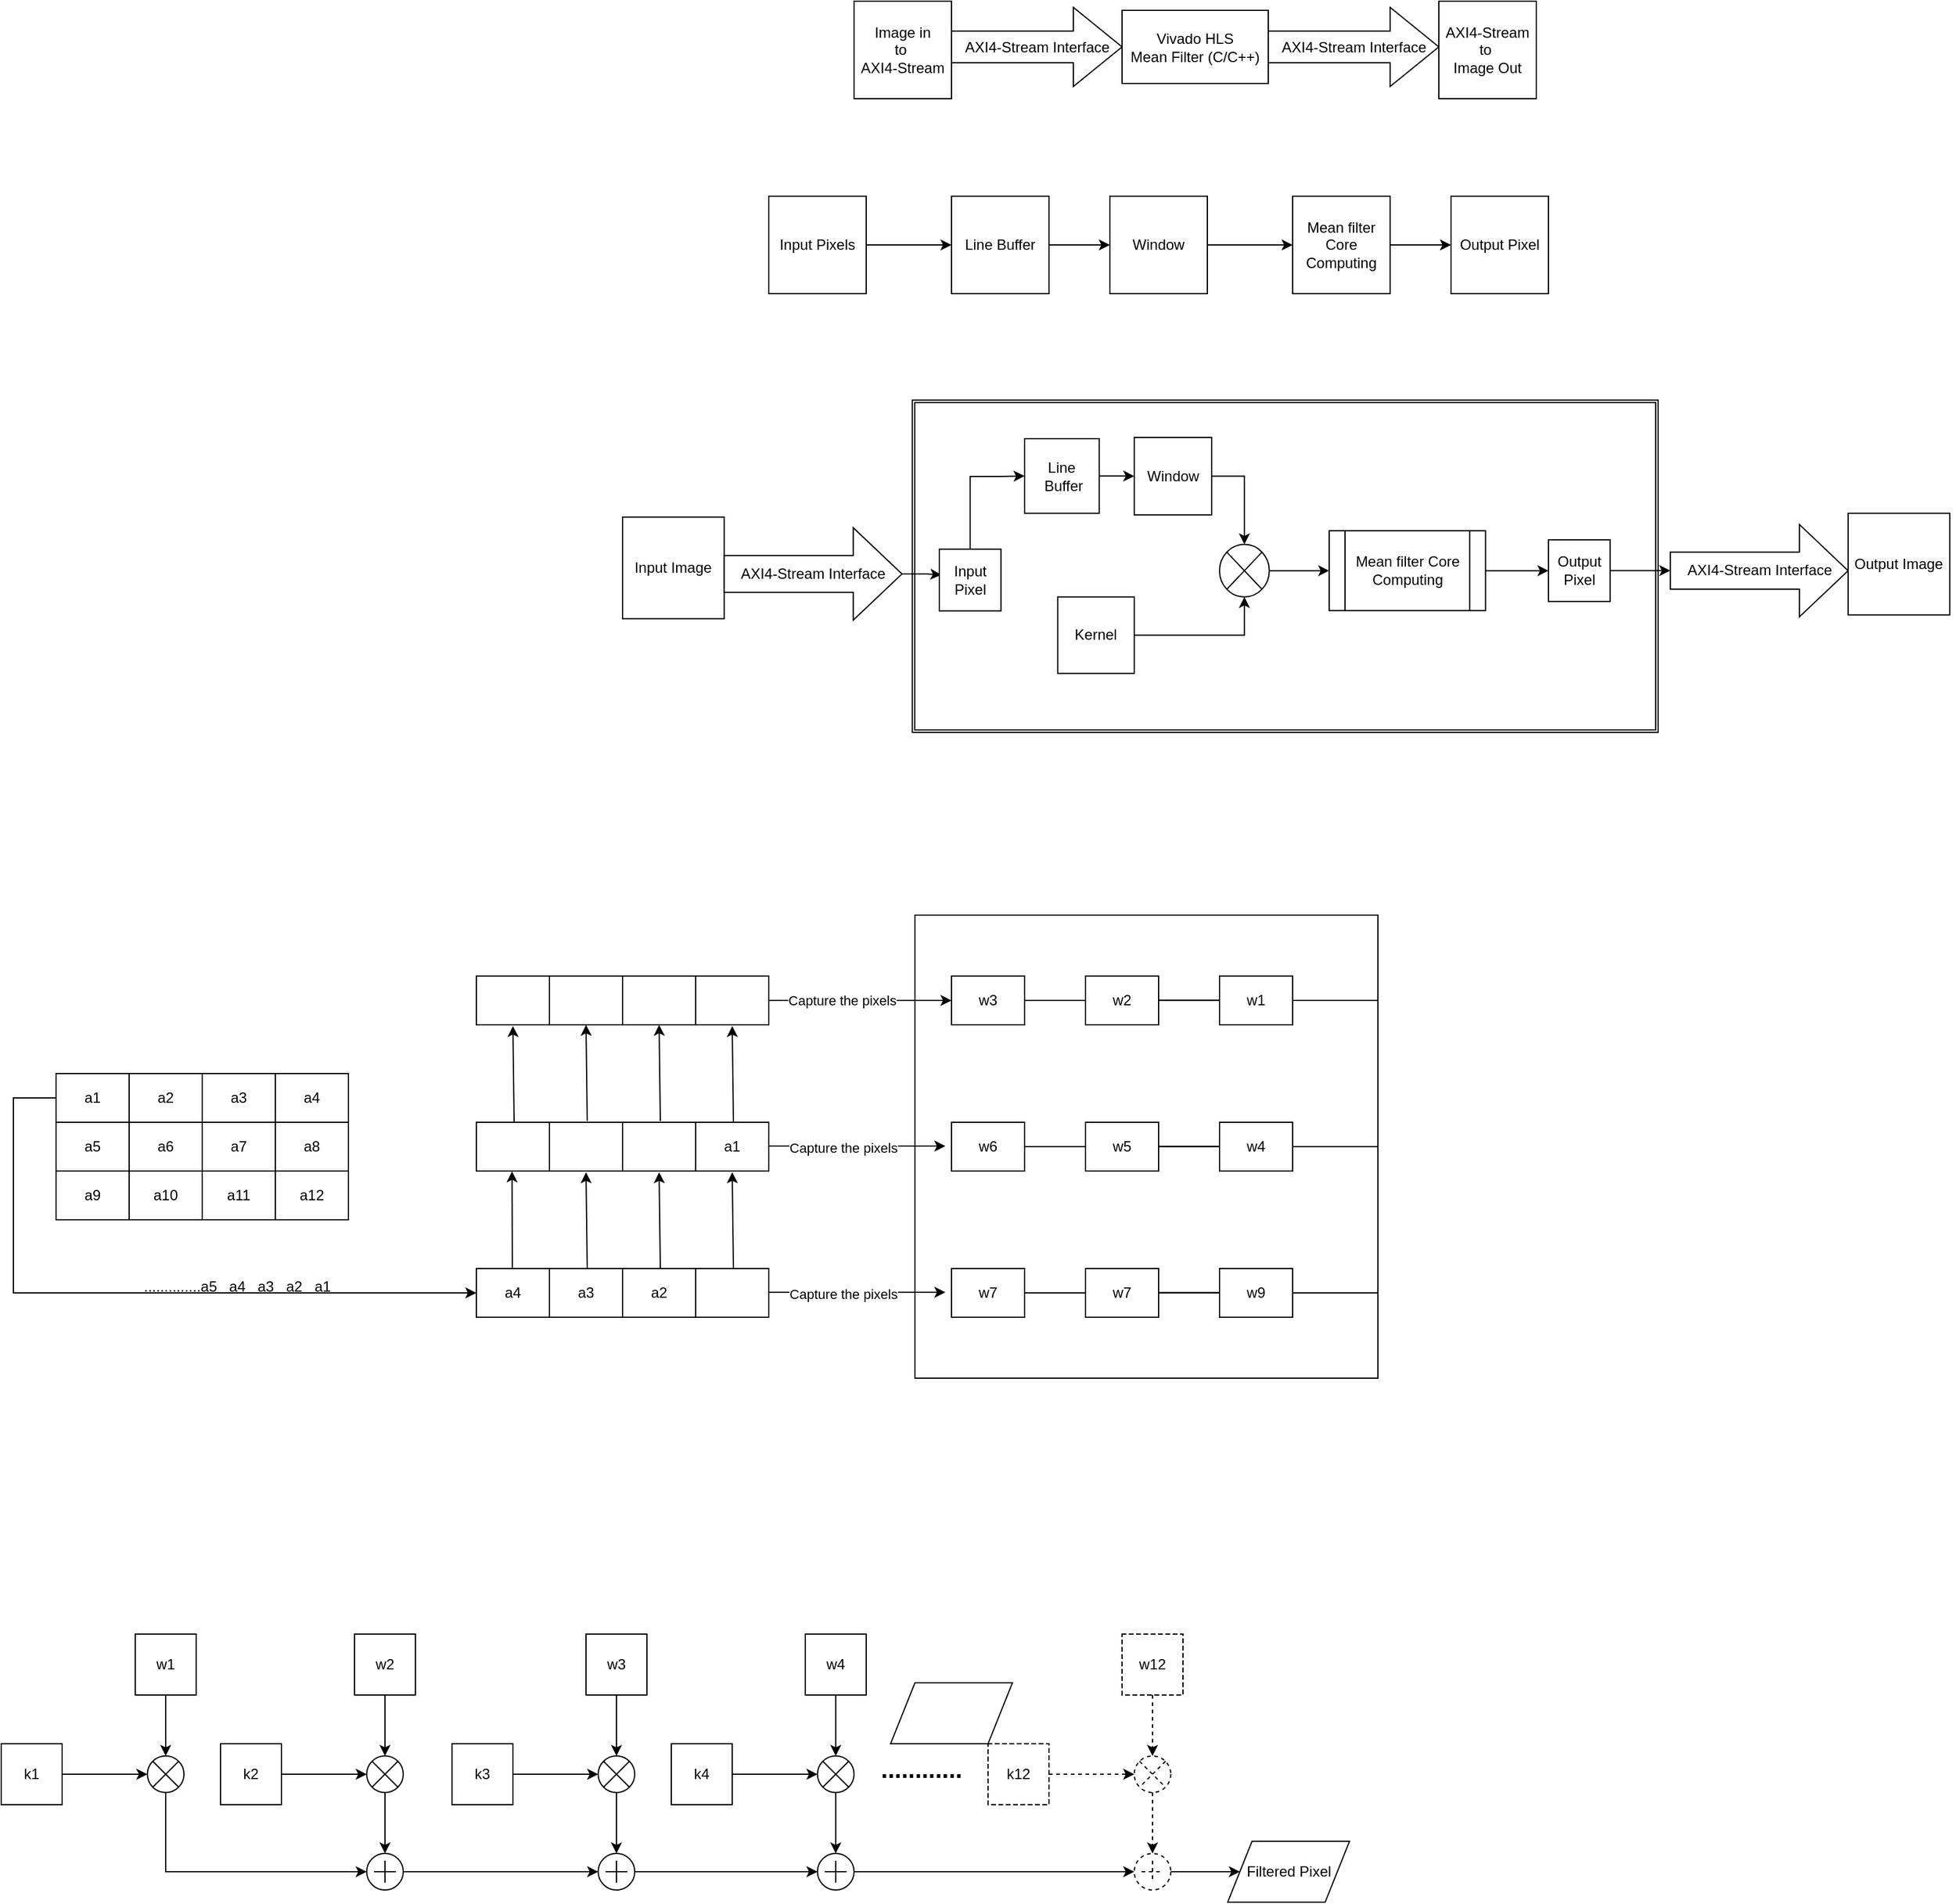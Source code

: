 <mxfile version="21.3.8" type="github">
  <diagram name="Page-1" id="BIMnrytxwL7LoRHV4mul">
    <mxGraphModel dx="2085" dy="636" grid="1" gridSize="10" guides="1" tooltips="1" connect="1" arrows="1" fold="1" page="1" pageScale="1" pageWidth="850" pageHeight="1100" math="0" shadow="0">
      <root>
        <mxCell id="0" />
        <mxCell id="1" parent="0" />
        <mxCell id="6I2WHt8CLUCfAPHwCKL7-182" value="" style="whiteSpace=wrap;html=1;aspect=fixed;" vertex="1" parent="1">
          <mxGeometry x="160" y="910" width="380" height="380" as="geometry" />
        </mxCell>
        <mxCell id="6I2WHt8CLUCfAPHwCKL7-1" value="Image in&lt;br&gt;to&amp;nbsp;&lt;br&gt;AXI4-Stream" style="whiteSpace=wrap;html=1;aspect=fixed;" vertex="1" parent="1">
          <mxGeometry x="110" y="160" width="80" height="80" as="geometry" />
        </mxCell>
        <mxCell id="6I2WHt8CLUCfAPHwCKL7-2" value="AXI4-Stream Interface" style="html=1;shadow=0;dashed=0;align=center;verticalAlign=middle;shape=mxgraph.arrows2.arrow;dy=0.6;dx=40;notch=0;" vertex="1" parent="1">
          <mxGeometry x="190" y="165" width="140" height="65" as="geometry" />
        </mxCell>
        <mxCell id="6I2WHt8CLUCfAPHwCKL7-3" value="Vivado HLS&lt;br&gt;Mean Filter (C/C++)" style="rounded=0;whiteSpace=wrap;html=1;" vertex="1" parent="1">
          <mxGeometry x="330" y="167.5" width="120" height="60" as="geometry" />
        </mxCell>
        <mxCell id="6I2WHt8CLUCfAPHwCKL7-4" value="AXI4-Stream Interface" style="html=1;shadow=0;dashed=0;align=center;verticalAlign=middle;shape=mxgraph.arrows2.arrow;dy=0.6;dx=40;notch=0;" vertex="1" parent="1">
          <mxGeometry x="450" y="165" width="140" height="65" as="geometry" />
        </mxCell>
        <mxCell id="6I2WHt8CLUCfAPHwCKL7-5" value="AXI4-Stream to&amp;nbsp;&lt;br&gt;Image Out" style="whiteSpace=wrap;html=1;aspect=fixed;" vertex="1" parent="1">
          <mxGeometry x="590" y="160" width="80" height="80" as="geometry" />
        </mxCell>
        <mxCell id="6I2WHt8CLUCfAPHwCKL7-8" style="edgeStyle=orthogonalEdgeStyle;rounded=0;orthogonalLoop=1;jettySize=auto;html=1;exitX=1;exitY=0.5;exitDx=0;exitDy=0;entryX=0;entryY=0.5;entryDx=0;entryDy=0;" edge="1" parent="1" source="6I2WHt8CLUCfAPHwCKL7-6" target="6I2WHt8CLUCfAPHwCKL7-7">
          <mxGeometry relative="1" as="geometry" />
        </mxCell>
        <mxCell id="6I2WHt8CLUCfAPHwCKL7-6" value="Input Pixels" style="whiteSpace=wrap;html=1;aspect=fixed;" vertex="1" parent="1">
          <mxGeometry x="40" y="320" width="80" height="80" as="geometry" />
        </mxCell>
        <mxCell id="6I2WHt8CLUCfAPHwCKL7-12" style="edgeStyle=orthogonalEdgeStyle;rounded=0;orthogonalLoop=1;jettySize=auto;html=1;exitX=1;exitY=0.5;exitDx=0;exitDy=0;entryX=0;entryY=0.5;entryDx=0;entryDy=0;" edge="1" parent="1" source="6I2WHt8CLUCfAPHwCKL7-7" target="6I2WHt8CLUCfAPHwCKL7-10">
          <mxGeometry relative="1" as="geometry" />
        </mxCell>
        <mxCell id="6I2WHt8CLUCfAPHwCKL7-7" value="Line Buffer" style="whiteSpace=wrap;html=1;aspect=fixed;" vertex="1" parent="1">
          <mxGeometry x="190" y="320" width="80" height="80" as="geometry" />
        </mxCell>
        <mxCell id="6I2WHt8CLUCfAPHwCKL7-9" style="edgeStyle=orthogonalEdgeStyle;rounded=0;orthogonalLoop=1;jettySize=auto;html=1;exitX=1;exitY=0.5;exitDx=0;exitDy=0;entryX=0;entryY=0.5;entryDx=0;entryDy=0;" edge="1" parent="1" source="6I2WHt8CLUCfAPHwCKL7-10" target="6I2WHt8CLUCfAPHwCKL7-11">
          <mxGeometry relative="1" as="geometry" />
        </mxCell>
        <mxCell id="6I2WHt8CLUCfAPHwCKL7-10" value="Window" style="whiteSpace=wrap;html=1;aspect=fixed;" vertex="1" parent="1">
          <mxGeometry x="320" y="320" width="80" height="80" as="geometry" />
        </mxCell>
        <mxCell id="6I2WHt8CLUCfAPHwCKL7-14" style="edgeStyle=orthogonalEdgeStyle;rounded=0;orthogonalLoop=1;jettySize=auto;html=1;entryX=0;entryY=0.5;entryDx=0;entryDy=0;" edge="1" parent="1" source="6I2WHt8CLUCfAPHwCKL7-11" target="6I2WHt8CLUCfAPHwCKL7-13">
          <mxGeometry relative="1" as="geometry" />
        </mxCell>
        <mxCell id="6I2WHt8CLUCfAPHwCKL7-11" value="Mean filter Core Computing" style="whiteSpace=wrap;html=1;aspect=fixed;" vertex="1" parent="1">
          <mxGeometry x="470" y="320" width="80" height="80" as="geometry" />
        </mxCell>
        <mxCell id="6I2WHt8CLUCfAPHwCKL7-13" value="Output Pixel" style="whiteSpace=wrap;html=1;aspect=fixed;" vertex="1" parent="1">
          <mxGeometry x="600" y="320" width="80" height="80" as="geometry" />
        </mxCell>
        <mxCell id="6I2WHt8CLUCfAPHwCKL7-43" value="" style="group" vertex="1" connectable="0" parent="1">
          <mxGeometry x="-80" y="490" width="1093.4" height="290" as="geometry" />
        </mxCell>
        <mxCell id="6I2WHt8CLUCfAPHwCKL7-23" value="" style="group" vertex="1" connectable="0" parent="6I2WHt8CLUCfAPHwCKL7-43">
          <mxGeometry width="1089.36" height="290" as="geometry" />
        </mxCell>
        <mxCell id="6I2WHt8CLUCfAPHwCKL7-15" value="Input Image" style="whiteSpace=wrap;html=1;aspect=fixed;" vertex="1" parent="6I2WHt8CLUCfAPHwCKL7-23">
          <mxGeometry y="93.333" width="83.404" height="83.404" as="geometry" />
        </mxCell>
        <mxCell id="6I2WHt8CLUCfAPHwCKL7-16" value="" style="shape=ext;double=1;rounded=0;whiteSpace=wrap;html=1;" vertex="1" parent="6I2WHt8CLUCfAPHwCKL7-23">
          <mxGeometry x="237.81" y="-2.67" width="612.19" height="272.67" as="geometry" />
        </mxCell>
        <mxCell id="6I2WHt8CLUCfAPHwCKL7-45" style="edgeStyle=orthogonalEdgeStyle;rounded=0;orthogonalLoop=1;jettySize=auto;html=1;entryX=0.034;entryY=0.416;entryDx=0;entryDy=0;entryPerimeter=0;" edge="1" parent="6I2WHt8CLUCfAPHwCKL7-23" source="6I2WHt8CLUCfAPHwCKL7-19" target="6I2WHt8CLUCfAPHwCKL7-44">
          <mxGeometry relative="1" as="geometry" />
        </mxCell>
        <mxCell id="6I2WHt8CLUCfAPHwCKL7-19" value="AXI4-Stream Interface" style="html=1;shadow=0;dashed=0;align=center;verticalAlign=middle;shape=mxgraph.arrows2.arrow;dy=0.6;dx=40;notch=0;" vertex="1" parent="6I2WHt8CLUCfAPHwCKL7-23">
          <mxGeometry x="83.404" y="102.083" width="145.957" height="75.833" as="geometry" />
        </mxCell>
        <mxCell id="6I2WHt8CLUCfAPHwCKL7-30" style="edgeStyle=orthogonalEdgeStyle;rounded=0;orthogonalLoop=1;jettySize=auto;html=1;entryX=0;entryY=0.5;entryDx=0;entryDy=0;" edge="1" parent="6I2WHt8CLUCfAPHwCKL7-23" source="6I2WHt8CLUCfAPHwCKL7-25" target="6I2WHt8CLUCfAPHwCKL7-26">
          <mxGeometry relative="1" as="geometry" />
        </mxCell>
        <mxCell id="6I2WHt8CLUCfAPHwCKL7-25" value="Line&lt;br&gt;&amp;nbsp;Buffer" style="whiteSpace=wrap;html=1;aspect=fixed;" vertex="1" parent="6I2WHt8CLUCfAPHwCKL7-23">
          <mxGeometry x="330.003" y="28.998" width="61.25" height="61.25" as="geometry" />
        </mxCell>
        <mxCell id="6I2WHt8CLUCfAPHwCKL7-33" style="edgeStyle=orthogonalEdgeStyle;rounded=0;orthogonalLoop=1;jettySize=auto;html=1;entryX=0.5;entryY=0;entryDx=0;entryDy=0;" edge="1" parent="6I2WHt8CLUCfAPHwCKL7-23" source="6I2WHt8CLUCfAPHwCKL7-26" target="6I2WHt8CLUCfAPHwCKL7-31">
          <mxGeometry relative="1" as="geometry" />
        </mxCell>
        <mxCell id="6I2WHt8CLUCfAPHwCKL7-26" value="Window" style="whiteSpace=wrap;html=1;aspect=fixed;" vertex="1" parent="6I2WHt8CLUCfAPHwCKL7-23">
          <mxGeometry x="420" y="28" width="63.56" height="63.56" as="geometry" />
        </mxCell>
        <mxCell id="6I2WHt8CLUCfAPHwCKL7-32" style="edgeStyle=orthogonalEdgeStyle;rounded=0;orthogonalLoop=1;jettySize=auto;html=1;entryX=0.5;entryY=1;entryDx=0;entryDy=0;" edge="1" parent="6I2WHt8CLUCfAPHwCKL7-23" source="6I2WHt8CLUCfAPHwCKL7-27" target="6I2WHt8CLUCfAPHwCKL7-31">
          <mxGeometry relative="1" as="geometry" />
        </mxCell>
        <mxCell id="6I2WHt8CLUCfAPHwCKL7-27" value="Kernel" style="whiteSpace=wrap;html=1;aspect=fixed;" vertex="1" parent="6I2WHt8CLUCfAPHwCKL7-23">
          <mxGeometry x="357.21" y="158.87" width="62.79" height="62.79" as="geometry" />
        </mxCell>
        <mxCell id="6I2WHt8CLUCfAPHwCKL7-38" style="edgeStyle=orthogonalEdgeStyle;rounded=0;orthogonalLoop=1;jettySize=auto;html=1;entryX=0;entryY=0.5;entryDx=0;entryDy=0;" edge="1" parent="6I2WHt8CLUCfAPHwCKL7-23" source="6I2WHt8CLUCfAPHwCKL7-31" target="6I2WHt8CLUCfAPHwCKL7-34">
          <mxGeometry relative="1" as="geometry" />
        </mxCell>
        <mxCell id="6I2WHt8CLUCfAPHwCKL7-31" value="" style="shape=sumEllipse;perimeter=ellipsePerimeter;whiteSpace=wrap;html=1;backgroundOutline=1;" vertex="1" parent="6I2WHt8CLUCfAPHwCKL7-23">
          <mxGeometry x="490.0" y="115.791" width="40.833" height="43.077" as="geometry" />
        </mxCell>
        <mxCell id="6I2WHt8CLUCfAPHwCKL7-40" style="edgeStyle=orthogonalEdgeStyle;rounded=0;orthogonalLoop=1;jettySize=auto;html=1;entryX=0;entryY=0.5;entryDx=0;entryDy=0;" edge="1" parent="6I2WHt8CLUCfAPHwCKL7-23" source="6I2WHt8CLUCfAPHwCKL7-34" target="6I2WHt8CLUCfAPHwCKL7-39">
          <mxGeometry relative="1" as="geometry" />
        </mxCell>
        <mxCell id="6I2WHt8CLUCfAPHwCKL7-34" value="Mean filter Core Computing" style="shape=process;whiteSpace=wrap;html=1;backgroundOutline=1;" vertex="1" parent="6I2WHt8CLUCfAPHwCKL7-23">
          <mxGeometry x="580" y="104.56" width="128.33" height="65.54" as="geometry" />
        </mxCell>
        <mxCell id="6I2WHt8CLUCfAPHwCKL7-39" value="Output&lt;br&gt;Pixel" style="whiteSpace=wrap;html=1;aspect=fixed;" vertex="1" parent="6I2WHt8CLUCfAPHwCKL7-23">
          <mxGeometry x="760" y="112.01" width="50.63" height="50.63" as="geometry" />
        </mxCell>
        <mxCell id="6I2WHt8CLUCfAPHwCKL7-21" value="AXI4-Stream Interface" style="html=1;shadow=0;dashed=0;align=center;verticalAlign=middle;shape=mxgraph.arrows2.arrow;dy=0.6;dx=40;notch=0;" vertex="1" parent="6I2WHt8CLUCfAPHwCKL7-23">
          <mxGeometry x="859.998" y="99.413" width="145.957" height="75.833" as="geometry" />
        </mxCell>
        <mxCell id="6I2WHt8CLUCfAPHwCKL7-42" style="edgeStyle=orthogonalEdgeStyle;rounded=0;orthogonalLoop=1;jettySize=auto;html=1;" edge="1" parent="6I2WHt8CLUCfAPHwCKL7-23" source="6I2WHt8CLUCfAPHwCKL7-39" target="6I2WHt8CLUCfAPHwCKL7-21">
          <mxGeometry relative="1" as="geometry" />
        </mxCell>
        <mxCell id="6I2WHt8CLUCfAPHwCKL7-46" style="edgeStyle=orthogonalEdgeStyle;rounded=0;orthogonalLoop=1;jettySize=auto;html=1;entryX=0;entryY=0.5;entryDx=0;entryDy=0;" edge="1" parent="6I2WHt8CLUCfAPHwCKL7-23" source="6I2WHt8CLUCfAPHwCKL7-44" target="6I2WHt8CLUCfAPHwCKL7-25">
          <mxGeometry relative="1" as="geometry">
            <Array as="points">
              <mxPoint x="285" y="60" />
              <mxPoint x="310" y="60" />
            </Array>
          </mxGeometry>
        </mxCell>
        <mxCell id="6I2WHt8CLUCfAPHwCKL7-44" value="Input&lt;br&gt;Pixel" style="whiteSpace=wrap;html=1;aspect=fixed;" vertex="1" parent="6I2WHt8CLUCfAPHwCKL7-23">
          <mxGeometry x="260" y="119.69" width="50.63" height="50.63" as="geometry" />
        </mxCell>
        <mxCell id="6I2WHt8CLUCfAPHwCKL7-18" value="Output Image" style="whiteSpace=wrap;html=1;aspect=fixed;" vertex="1" parent="6I2WHt8CLUCfAPHwCKL7-23">
          <mxGeometry x="1005.956" y="90.243" width="83.404" height="83.404" as="geometry" />
        </mxCell>
        <mxCell id="6I2WHt8CLUCfAPHwCKL7-61" value="" style="shape=partialRectangle;html=1;whiteSpace=wrap;connectable=0;strokeColor=inherit;overflow=hidden;fillColor=none;top=0;left=0;bottom=0;right=0;pointerEvents=1;" vertex="1" parent="1">
          <mxGeometry x="50" y="1090" width="60" height="40" as="geometry">
            <mxRectangle width="60" height="40" as="alternateBounds" />
          </mxGeometry>
        </mxCell>
        <mxCell id="6I2WHt8CLUCfAPHwCKL7-62" value="" style="shape=partialRectangle;html=1;whiteSpace=wrap;connectable=0;strokeColor=inherit;overflow=hidden;fillColor=none;top=0;left=0;bottom=0;right=0;pointerEvents=1;" vertex="1" parent="1">
          <mxGeometry x="60" y="1100" width="60" height="40" as="geometry">
            <mxRectangle width="60" height="40" as="alternateBounds" />
          </mxGeometry>
        </mxCell>
        <mxCell id="6I2WHt8CLUCfAPHwCKL7-70" value="" style="shape=table;startSize=0;container=1;collapsible=0;childLayout=tableLayout;" vertex="1" parent="1">
          <mxGeometry x="-545" y="1040" width="240" height="120" as="geometry" />
        </mxCell>
        <mxCell id="6I2WHt8CLUCfAPHwCKL7-71" value="" style="shape=tableRow;horizontal=0;startSize=0;swimlaneHead=0;swimlaneBody=0;strokeColor=inherit;top=0;left=0;bottom=0;right=0;collapsible=0;dropTarget=0;fillColor=none;points=[[0,0.5],[1,0.5]];portConstraint=eastwest;" vertex="1" parent="6I2WHt8CLUCfAPHwCKL7-70">
          <mxGeometry width="240" height="40" as="geometry" />
        </mxCell>
        <mxCell id="6I2WHt8CLUCfAPHwCKL7-72" value="a1" style="shape=partialRectangle;html=1;whiteSpace=wrap;connectable=0;strokeColor=inherit;overflow=hidden;fillColor=none;top=0;left=0;bottom=0;right=0;pointerEvents=1;" vertex="1" parent="6I2WHt8CLUCfAPHwCKL7-71">
          <mxGeometry width="60" height="40" as="geometry">
            <mxRectangle width="60" height="40" as="alternateBounds" />
          </mxGeometry>
        </mxCell>
        <mxCell id="6I2WHt8CLUCfAPHwCKL7-73" value="a2" style="shape=partialRectangle;html=1;whiteSpace=wrap;connectable=0;strokeColor=inherit;overflow=hidden;fillColor=none;top=0;left=0;bottom=0;right=0;pointerEvents=1;" vertex="1" parent="6I2WHt8CLUCfAPHwCKL7-71">
          <mxGeometry x="60" width="60" height="40" as="geometry">
            <mxRectangle width="60" height="40" as="alternateBounds" />
          </mxGeometry>
        </mxCell>
        <mxCell id="6I2WHt8CLUCfAPHwCKL7-74" value="a3" style="shape=partialRectangle;html=1;whiteSpace=wrap;connectable=0;strokeColor=inherit;overflow=hidden;fillColor=none;top=0;left=0;bottom=0;right=0;pointerEvents=1;" vertex="1" parent="6I2WHt8CLUCfAPHwCKL7-71">
          <mxGeometry x="120" width="60" height="40" as="geometry">
            <mxRectangle width="60" height="40" as="alternateBounds" />
          </mxGeometry>
        </mxCell>
        <mxCell id="6I2WHt8CLUCfAPHwCKL7-75" value="a4" style="shape=partialRectangle;html=1;whiteSpace=wrap;connectable=0;strokeColor=inherit;overflow=hidden;fillColor=none;top=0;left=0;bottom=0;right=0;pointerEvents=1;" vertex="1" parent="6I2WHt8CLUCfAPHwCKL7-71">
          <mxGeometry x="180" width="60" height="40" as="geometry">
            <mxRectangle width="60" height="40" as="alternateBounds" />
          </mxGeometry>
        </mxCell>
        <mxCell id="6I2WHt8CLUCfAPHwCKL7-76" value="" style="shape=tableRow;horizontal=0;startSize=0;swimlaneHead=0;swimlaneBody=0;strokeColor=inherit;top=0;left=0;bottom=0;right=0;collapsible=0;dropTarget=0;fillColor=none;points=[[0,0.5],[1,0.5]];portConstraint=eastwest;" vertex="1" parent="6I2WHt8CLUCfAPHwCKL7-70">
          <mxGeometry y="40" width="240" height="40" as="geometry" />
        </mxCell>
        <mxCell id="6I2WHt8CLUCfAPHwCKL7-77" value="a5" style="shape=partialRectangle;html=1;whiteSpace=wrap;connectable=0;strokeColor=inherit;overflow=hidden;fillColor=none;top=0;left=0;bottom=0;right=0;pointerEvents=1;" vertex="1" parent="6I2WHt8CLUCfAPHwCKL7-76">
          <mxGeometry width="60" height="40" as="geometry">
            <mxRectangle width="60" height="40" as="alternateBounds" />
          </mxGeometry>
        </mxCell>
        <mxCell id="6I2WHt8CLUCfAPHwCKL7-78" value="a6" style="shape=partialRectangle;html=1;whiteSpace=wrap;connectable=0;strokeColor=inherit;overflow=hidden;fillColor=none;top=0;left=0;bottom=0;right=0;pointerEvents=1;" vertex="1" parent="6I2WHt8CLUCfAPHwCKL7-76">
          <mxGeometry x="60" width="60" height="40" as="geometry">
            <mxRectangle width="60" height="40" as="alternateBounds" />
          </mxGeometry>
        </mxCell>
        <mxCell id="6I2WHt8CLUCfAPHwCKL7-79" value="a7" style="shape=partialRectangle;html=1;whiteSpace=wrap;connectable=0;strokeColor=inherit;overflow=hidden;fillColor=none;top=0;left=0;bottom=0;right=0;pointerEvents=1;" vertex="1" parent="6I2WHt8CLUCfAPHwCKL7-76">
          <mxGeometry x="120" width="60" height="40" as="geometry">
            <mxRectangle width="60" height="40" as="alternateBounds" />
          </mxGeometry>
        </mxCell>
        <mxCell id="6I2WHt8CLUCfAPHwCKL7-80" value="a8" style="shape=partialRectangle;html=1;whiteSpace=wrap;connectable=0;strokeColor=inherit;overflow=hidden;fillColor=none;top=0;left=0;bottom=0;right=0;pointerEvents=1;" vertex="1" parent="6I2WHt8CLUCfAPHwCKL7-76">
          <mxGeometry x="180" width="60" height="40" as="geometry">
            <mxRectangle width="60" height="40" as="alternateBounds" />
          </mxGeometry>
        </mxCell>
        <mxCell id="6I2WHt8CLUCfAPHwCKL7-81" value="" style="shape=tableRow;horizontal=0;startSize=0;swimlaneHead=0;swimlaneBody=0;strokeColor=inherit;top=0;left=0;bottom=0;right=0;collapsible=0;dropTarget=0;fillColor=none;points=[[0,0.5],[1,0.5]];portConstraint=eastwest;" vertex="1" parent="6I2WHt8CLUCfAPHwCKL7-70">
          <mxGeometry y="80" width="240" height="40" as="geometry" />
        </mxCell>
        <mxCell id="6I2WHt8CLUCfAPHwCKL7-82" value="a9" style="shape=partialRectangle;html=1;whiteSpace=wrap;connectable=0;strokeColor=inherit;overflow=hidden;fillColor=none;top=0;left=0;bottom=0;right=0;pointerEvents=1;" vertex="1" parent="6I2WHt8CLUCfAPHwCKL7-81">
          <mxGeometry width="60" height="40" as="geometry">
            <mxRectangle width="60" height="40" as="alternateBounds" />
          </mxGeometry>
        </mxCell>
        <mxCell id="6I2WHt8CLUCfAPHwCKL7-83" value="a10" style="shape=partialRectangle;html=1;whiteSpace=wrap;connectable=0;strokeColor=inherit;overflow=hidden;fillColor=none;top=0;left=0;bottom=0;right=0;pointerEvents=1;" vertex="1" parent="6I2WHt8CLUCfAPHwCKL7-81">
          <mxGeometry x="60" width="60" height="40" as="geometry">
            <mxRectangle width="60" height="40" as="alternateBounds" />
          </mxGeometry>
        </mxCell>
        <mxCell id="6I2WHt8CLUCfAPHwCKL7-84" value="a11" style="shape=partialRectangle;html=1;whiteSpace=wrap;connectable=0;strokeColor=inherit;overflow=hidden;fillColor=none;top=0;left=0;bottom=0;right=0;pointerEvents=1;" vertex="1" parent="6I2WHt8CLUCfAPHwCKL7-81">
          <mxGeometry x="120" width="60" height="40" as="geometry">
            <mxRectangle width="60" height="40" as="alternateBounds" />
          </mxGeometry>
        </mxCell>
        <mxCell id="6I2WHt8CLUCfAPHwCKL7-85" value="a12" style="shape=partialRectangle;html=1;whiteSpace=wrap;connectable=0;strokeColor=inherit;overflow=hidden;fillColor=none;top=0;left=0;bottom=0;right=0;pointerEvents=1;" vertex="1" parent="6I2WHt8CLUCfAPHwCKL7-81">
          <mxGeometry x="180" width="60" height="40" as="geometry">
            <mxRectangle width="60" height="40" as="alternateBounds" />
          </mxGeometry>
        </mxCell>
        <mxCell id="6I2WHt8CLUCfAPHwCKL7-106" value="" style="group" vertex="1" connectable="0" parent="1">
          <mxGeometry x="190" y="960" width="280" height="40" as="geometry" />
        </mxCell>
        <mxCell id="6I2WHt8CLUCfAPHwCKL7-86" value="" style="shape=table;startSize=0;container=1;collapsible=0;childLayout=tableLayout;" vertex="1" parent="6I2WHt8CLUCfAPHwCKL7-106">
          <mxGeometry width="60" height="40" as="geometry" />
        </mxCell>
        <mxCell id="6I2WHt8CLUCfAPHwCKL7-87" value="" style="shape=tableRow;horizontal=0;startSize=0;swimlaneHead=0;swimlaneBody=0;strokeColor=inherit;top=0;left=0;bottom=0;right=0;collapsible=0;dropTarget=0;fillColor=none;points=[[0,0.5],[1,0.5]];portConstraint=eastwest;" vertex="1" parent="6I2WHt8CLUCfAPHwCKL7-86">
          <mxGeometry width="60" height="40" as="geometry" />
        </mxCell>
        <mxCell id="6I2WHt8CLUCfAPHwCKL7-88" value="w3" style="shape=partialRectangle;html=1;whiteSpace=wrap;connectable=0;strokeColor=inherit;overflow=hidden;fillColor=none;top=0;left=0;bottom=0;right=0;pointerEvents=1;" vertex="1" parent="6I2WHt8CLUCfAPHwCKL7-87">
          <mxGeometry width="60" height="40" as="geometry">
            <mxRectangle width="60" height="40" as="alternateBounds" />
          </mxGeometry>
        </mxCell>
        <mxCell id="6I2WHt8CLUCfAPHwCKL7-95" value="" style="endArrow=none;html=1;rounded=0;entryX=0;entryY=0.5;entryDx=0;entryDy=0;exitX=1;exitY=0.5;exitDx=0;exitDy=0;" edge="1" parent="6I2WHt8CLUCfAPHwCKL7-106" source="6I2WHt8CLUCfAPHwCKL7-87">
          <mxGeometry width="50" height="50" relative="1" as="geometry">
            <mxPoint x="-180" y="90" as="sourcePoint" />
            <mxPoint x="350" y="20" as="targetPoint" />
            <Array as="points">
              <mxPoint x="90" y="20" />
            </Array>
          </mxGeometry>
        </mxCell>
        <mxCell id="6I2WHt8CLUCfAPHwCKL7-99" value="" style="shape=table;startSize=0;container=1;collapsible=0;childLayout=tableLayout;" vertex="1" parent="6I2WHt8CLUCfAPHwCKL7-106">
          <mxGeometry x="220" width="60" height="40" as="geometry" />
        </mxCell>
        <mxCell id="6I2WHt8CLUCfAPHwCKL7-100" value="" style="shape=tableRow;horizontal=0;startSize=0;swimlaneHead=0;swimlaneBody=0;strokeColor=inherit;top=0;left=0;bottom=0;right=0;collapsible=0;dropTarget=0;fillColor=none;points=[[0,0.5],[1,0.5]];portConstraint=eastwest;" vertex="1" parent="6I2WHt8CLUCfAPHwCKL7-99">
          <mxGeometry width="60" height="40" as="geometry" />
        </mxCell>
        <mxCell id="6I2WHt8CLUCfAPHwCKL7-101" value="w1" style="shape=partialRectangle;html=1;whiteSpace=wrap;connectable=0;strokeColor=inherit;overflow=hidden;fillColor=none;top=0;left=0;bottom=0;right=0;pointerEvents=1;" vertex="1" parent="6I2WHt8CLUCfAPHwCKL7-100">
          <mxGeometry width="60" height="40" as="geometry">
            <mxRectangle width="60" height="40" as="alternateBounds" />
          </mxGeometry>
        </mxCell>
        <mxCell id="6I2WHt8CLUCfAPHwCKL7-102" value="" style="endArrow=none;html=1;rounded=0;entryX=0;entryY=0.5;entryDx=0;entryDy=0;exitX=1;exitY=0.5;exitDx=0;exitDy=0;" edge="1" parent="6I2WHt8CLUCfAPHwCKL7-106">
          <mxGeometry width="50" height="50" relative="1" as="geometry">
            <mxPoint x="170" y="19.75" as="sourcePoint" />
            <mxPoint x="220" y="19.75" as="targetPoint" />
            <Array as="points">
              <mxPoint x="200" y="19.75" />
            </Array>
          </mxGeometry>
        </mxCell>
        <mxCell id="6I2WHt8CLUCfAPHwCKL7-103" value="" style="shape=table;startSize=0;container=1;collapsible=0;childLayout=tableLayout;" vertex="1" parent="6I2WHt8CLUCfAPHwCKL7-106">
          <mxGeometry x="110" width="60" height="40" as="geometry" />
        </mxCell>
        <mxCell id="6I2WHt8CLUCfAPHwCKL7-104" value="" style="shape=tableRow;horizontal=0;startSize=0;swimlaneHead=0;swimlaneBody=0;strokeColor=inherit;top=0;left=0;bottom=0;right=0;collapsible=0;dropTarget=0;fillColor=none;points=[[0,0.5],[1,0.5]];portConstraint=eastwest;" vertex="1" parent="6I2WHt8CLUCfAPHwCKL7-103">
          <mxGeometry width="60" height="40" as="geometry" />
        </mxCell>
        <mxCell id="6I2WHt8CLUCfAPHwCKL7-105" value="w2" style="shape=partialRectangle;html=1;whiteSpace=wrap;connectable=0;strokeColor=inherit;overflow=hidden;fillColor=none;top=0;left=0;bottom=0;right=0;pointerEvents=1;" vertex="1" parent="6I2WHt8CLUCfAPHwCKL7-104">
          <mxGeometry width="60" height="40" as="geometry">
            <mxRectangle width="60" height="40" as="alternateBounds" />
          </mxGeometry>
        </mxCell>
        <mxCell id="6I2WHt8CLUCfAPHwCKL7-107" style="edgeStyle=orthogonalEdgeStyle;rounded=0;orthogonalLoop=1;jettySize=auto;html=1;entryX=0;entryY=0.5;entryDx=0;entryDy=0;" edge="1" parent="1" target="6I2WHt8CLUCfAPHwCKL7-116">
          <mxGeometry relative="1" as="geometry">
            <mxPoint x="-545" y="1070" as="sourcePoint" />
            <mxPoint x="-80" y="1220" as="targetPoint" />
            <Array as="points">
              <mxPoint x="-545" y="1060" />
              <mxPoint x="-580" y="1060" />
              <mxPoint x="-580" y="1220" />
            </Array>
          </mxGeometry>
        </mxCell>
        <mxCell id="6I2WHt8CLUCfAPHwCKL7-108" value="..............a5&amp;nbsp; &amp;nbsp;a4&amp;nbsp; &amp;nbsp;a3&amp;nbsp; &amp;nbsp;a2&amp;nbsp; &amp;nbsp;a1&amp;nbsp;" style="text;html=1;align=center;verticalAlign=middle;resizable=0;points=[];autosize=1;strokeColor=none;fillColor=none;" vertex="1" parent="1">
          <mxGeometry x="-485" y="1200" width="180" height="30" as="geometry" />
        </mxCell>
        <mxCell id="6I2WHt8CLUCfAPHwCKL7-115" value="" style="shape=table;startSize=0;container=1;collapsible=0;childLayout=tableLayout;" vertex="1" parent="1">
          <mxGeometry x="-200" y="1200" width="240" height="40" as="geometry" />
        </mxCell>
        <mxCell id="6I2WHt8CLUCfAPHwCKL7-116" value="" style="shape=tableRow;horizontal=0;startSize=0;swimlaneHead=0;swimlaneBody=0;strokeColor=inherit;top=0;left=0;bottom=0;right=0;collapsible=0;dropTarget=0;fillColor=none;points=[[0,0.5],[1,0.5]];portConstraint=eastwest;" vertex="1" parent="6I2WHt8CLUCfAPHwCKL7-115">
          <mxGeometry width="240" height="40" as="geometry" />
        </mxCell>
        <mxCell id="6I2WHt8CLUCfAPHwCKL7-117" value="a4" style="shape=partialRectangle;html=1;whiteSpace=wrap;connectable=0;strokeColor=inherit;overflow=hidden;fillColor=none;top=0;left=0;bottom=0;right=0;pointerEvents=1;" vertex="1" parent="6I2WHt8CLUCfAPHwCKL7-116">
          <mxGeometry width="60" height="40" as="geometry">
            <mxRectangle width="60" height="40" as="alternateBounds" />
          </mxGeometry>
        </mxCell>
        <mxCell id="6I2WHt8CLUCfAPHwCKL7-118" value="a3" style="shape=partialRectangle;html=1;whiteSpace=wrap;connectable=0;strokeColor=inherit;overflow=hidden;fillColor=none;top=0;left=0;bottom=0;right=0;pointerEvents=1;" vertex="1" parent="6I2WHt8CLUCfAPHwCKL7-116">
          <mxGeometry x="60" width="60" height="40" as="geometry">
            <mxRectangle width="60" height="40" as="alternateBounds" />
          </mxGeometry>
        </mxCell>
        <mxCell id="6I2WHt8CLUCfAPHwCKL7-119" value="a2" style="shape=partialRectangle;html=1;whiteSpace=wrap;connectable=0;strokeColor=inherit;overflow=hidden;fillColor=none;top=0;left=0;bottom=0;right=0;pointerEvents=1;" vertex="1" parent="6I2WHt8CLUCfAPHwCKL7-116">
          <mxGeometry x="120" width="60" height="40" as="geometry">
            <mxRectangle width="60" height="40" as="alternateBounds" />
          </mxGeometry>
        </mxCell>
        <mxCell id="6I2WHt8CLUCfAPHwCKL7-120" value="" style="shape=partialRectangle;html=1;whiteSpace=wrap;connectable=0;strokeColor=inherit;overflow=hidden;fillColor=none;top=0;left=0;bottom=0;right=0;pointerEvents=1;" vertex="1" parent="6I2WHt8CLUCfAPHwCKL7-116">
          <mxGeometry x="180" width="60" height="40" as="geometry">
            <mxRectangle width="60" height="40" as="alternateBounds" />
          </mxGeometry>
        </mxCell>
        <mxCell id="6I2WHt8CLUCfAPHwCKL7-121" value="" style="shape=table;startSize=0;container=1;collapsible=0;childLayout=tableLayout;" vertex="1" parent="1">
          <mxGeometry x="-200" y="1080" width="240" height="40" as="geometry" />
        </mxCell>
        <mxCell id="6I2WHt8CLUCfAPHwCKL7-122" value="" style="shape=tableRow;horizontal=0;startSize=0;swimlaneHead=0;swimlaneBody=0;strokeColor=inherit;top=0;left=0;bottom=0;right=0;collapsible=0;dropTarget=0;fillColor=none;points=[[0,0.5],[1,0.5]];portConstraint=eastwest;" vertex="1" parent="6I2WHt8CLUCfAPHwCKL7-121">
          <mxGeometry width="240" height="40" as="geometry" />
        </mxCell>
        <mxCell id="6I2WHt8CLUCfAPHwCKL7-123" value="" style="shape=partialRectangle;html=1;whiteSpace=wrap;connectable=0;strokeColor=inherit;overflow=hidden;fillColor=none;top=0;left=0;bottom=0;right=0;pointerEvents=1;" vertex="1" parent="6I2WHt8CLUCfAPHwCKL7-122">
          <mxGeometry width="60" height="40" as="geometry">
            <mxRectangle width="60" height="40" as="alternateBounds" />
          </mxGeometry>
        </mxCell>
        <mxCell id="6I2WHt8CLUCfAPHwCKL7-124" value="" style="shape=partialRectangle;html=1;whiteSpace=wrap;connectable=0;strokeColor=inherit;overflow=hidden;fillColor=none;top=0;left=0;bottom=0;right=0;pointerEvents=1;" vertex="1" parent="6I2WHt8CLUCfAPHwCKL7-122">
          <mxGeometry x="60" width="60" height="40" as="geometry">
            <mxRectangle width="60" height="40" as="alternateBounds" />
          </mxGeometry>
        </mxCell>
        <mxCell id="6I2WHt8CLUCfAPHwCKL7-125" value="" style="shape=partialRectangle;html=1;whiteSpace=wrap;connectable=0;strokeColor=inherit;overflow=hidden;fillColor=none;top=0;left=0;bottom=0;right=0;pointerEvents=1;" vertex="1" parent="6I2WHt8CLUCfAPHwCKL7-122">
          <mxGeometry x="120" width="60" height="40" as="geometry">
            <mxRectangle width="60" height="40" as="alternateBounds" />
          </mxGeometry>
        </mxCell>
        <mxCell id="6I2WHt8CLUCfAPHwCKL7-126" value="a1" style="shape=partialRectangle;html=1;whiteSpace=wrap;connectable=0;strokeColor=inherit;overflow=hidden;fillColor=none;top=0;left=0;bottom=0;right=0;pointerEvents=1;" vertex="1" parent="6I2WHt8CLUCfAPHwCKL7-122">
          <mxGeometry x="180" width="60" height="40" as="geometry">
            <mxRectangle width="60" height="40" as="alternateBounds" />
          </mxGeometry>
        </mxCell>
        <mxCell id="6I2WHt8CLUCfAPHwCKL7-127" value="" style="shape=table;startSize=0;container=1;collapsible=0;childLayout=tableLayout;" vertex="1" parent="1">
          <mxGeometry x="-200" y="960" width="240" height="40" as="geometry" />
        </mxCell>
        <mxCell id="6I2WHt8CLUCfAPHwCKL7-128" value="" style="shape=tableRow;horizontal=0;startSize=0;swimlaneHead=0;swimlaneBody=0;strokeColor=inherit;top=0;left=0;bottom=0;right=0;collapsible=0;dropTarget=0;fillColor=none;points=[[0,0.5],[1,0.5]];portConstraint=eastwest;" vertex="1" parent="6I2WHt8CLUCfAPHwCKL7-127">
          <mxGeometry width="240" height="40" as="geometry" />
        </mxCell>
        <mxCell id="6I2WHt8CLUCfAPHwCKL7-129" value="" style="shape=partialRectangle;html=1;whiteSpace=wrap;connectable=0;strokeColor=inherit;overflow=hidden;fillColor=none;top=0;left=0;bottom=0;right=0;pointerEvents=1;" vertex="1" parent="6I2WHt8CLUCfAPHwCKL7-128">
          <mxGeometry width="60" height="40" as="geometry">
            <mxRectangle width="60" height="40" as="alternateBounds" />
          </mxGeometry>
        </mxCell>
        <mxCell id="6I2WHt8CLUCfAPHwCKL7-130" value="" style="shape=partialRectangle;html=1;whiteSpace=wrap;connectable=0;strokeColor=inherit;overflow=hidden;fillColor=none;top=0;left=0;bottom=0;right=0;pointerEvents=1;" vertex="1" parent="6I2WHt8CLUCfAPHwCKL7-128">
          <mxGeometry x="60" width="60" height="40" as="geometry">
            <mxRectangle width="60" height="40" as="alternateBounds" />
          </mxGeometry>
        </mxCell>
        <mxCell id="6I2WHt8CLUCfAPHwCKL7-131" value="" style="shape=partialRectangle;html=1;whiteSpace=wrap;connectable=0;strokeColor=inherit;overflow=hidden;fillColor=none;top=0;left=0;bottom=0;right=0;pointerEvents=1;" vertex="1" parent="6I2WHt8CLUCfAPHwCKL7-128">
          <mxGeometry x="120" width="60" height="40" as="geometry">
            <mxRectangle width="60" height="40" as="alternateBounds" />
          </mxGeometry>
        </mxCell>
        <mxCell id="6I2WHt8CLUCfAPHwCKL7-132" value="" style="shape=partialRectangle;html=1;whiteSpace=wrap;connectable=0;strokeColor=inherit;overflow=hidden;fillColor=none;top=0;left=0;bottom=0;right=0;pointerEvents=1;" vertex="1" parent="6I2WHt8CLUCfAPHwCKL7-128">
          <mxGeometry x="180" width="60" height="40" as="geometry">
            <mxRectangle width="60" height="40" as="alternateBounds" />
          </mxGeometry>
        </mxCell>
        <mxCell id="6I2WHt8CLUCfAPHwCKL7-137" value="" style="endArrow=classic;html=1;rounded=0;exitX=0.123;exitY=-0.015;exitDx=0;exitDy=0;exitPerimeter=0;entryX=0.122;entryY=1.006;entryDx=0;entryDy=0;entryPerimeter=0;" edge="1" parent="1" source="6I2WHt8CLUCfAPHwCKL7-116" target="6I2WHt8CLUCfAPHwCKL7-122">
          <mxGeometry width="50" height="50" relative="1" as="geometry">
            <mxPoint x="-210" y="1180" as="sourcePoint" />
            <mxPoint x="-160" y="1130" as="targetPoint" />
          </mxGeometry>
        </mxCell>
        <mxCell id="6I2WHt8CLUCfAPHwCKL7-138" value="" style="endArrow=classic;html=1;rounded=0;exitX=0.123;exitY=-0.015;exitDx=0;exitDy=0;exitPerimeter=0;entryX=0.122;entryY=1.006;entryDx=0;entryDy=0;entryPerimeter=0;" edge="1" parent="1">
          <mxGeometry width="50" height="50" relative="1" as="geometry">
            <mxPoint x="-109" y="1200" as="sourcePoint" />
            <mxPoint x="-110" y="1121" as="targetPoint" />
          </mxGeometry>
        </mxCell>
        <mxCell id="6I2WHt8CLUCfAPHwCKL7-139" value="" style="endArrow=classic;html=1;rounded=0;exitX=0.123;exitY=-0.015;exitDx=0;exitDy=0;exitPerimeter=0;entryX=0.122;entryY=1.006;entryDx=0;entryDy=0;entryPerimeter=0;" edge="1" parent="1">
          <mxGeometry width="50" height="50" relative="1" as="geometry">
            <mxPoint x="-49" y="1200" as="sourcePoint" />
            <mxPoint x="-50" y="1121" as="targetPoint" />
          </mxGeometry>
        </mxCell>
        <mxCell id="6I2WHt8CLUCfAPHwCKL7-140" value="" style="endArrow=classic;html=1;rounded=0;exitX=0.123;exitY=-0.015;exitDx=0;exitDy=0;exitPerimeter=0;entryX=0.122;entryY=1.006;entryDx=0;entryDy=0;entryPerimeter=0;" edge="1" parent="1">
          <mxGeometry width="50" height="50" relative="1" as="geometry">
            <mxPoint x="11" y="1200" as="sourcePoint" />
            <mxPoint x="10" y="1121" as="targetPoint" />
          </mxGeometry>
        </mxCell>
        <mxCell id="6I2WHt8CLUCfAPHwCKL7-141" value="" style="endArrow=classic;html=1;rounded=0;exitX=0.123;exitY=-0.015;exitDx=0;exitDy=0;exitPerimeter=0;entryX=0.122;entryY=1.006;entryDx=0;entryDy=0;entryPerimeter=0;" edge="1" parent="1">
          <mxGeometry width="50" height="50" relative="1" as="geometry">
            <mxPoint x="11" y="1080" as="sourcePoint" />
            <mxPoint x="10" y="1001" as="targetPoint" />
          </mxGeometry>
        </mxCell>
        <mxCell id="6I2WHt8CLUCfAPHwCKL7-142" value="" style="endArrow=classic;html=1;rounded=0;exitX=0.123;exitY=-0.015;exitDx=0;exitDy=0;exitPerimeter=0;entryX=0.122;entryY=1.006;entryDx=0;entryDy=0;entryPerimeter=0;" edge="1" parent="1">
          <mxGeometry width="50" height="50" relative="1" as="geometry">
            <mxPoint x="-49" y="1079" as="sourcePoint" />
            <mxPoint x="-50" y="1000" as="targetPoint" />
          </mxGeometry>
        </mxCell>
        <mxCell id="6I2WHt8CLUCfAPHwCKL7-143" value="" style="endArrow=classic;html=1;rounded=0;exitX=0.123;exitY=-0.015;exitDx=0;exitDy=0;exitPerimeter=0;entryX=0.122;entryY=1.006;entryDx=0;entryDy=0;entryPerimeter=0;" edge="1" parent="1">
          <mxGeometry width="50" height="50" relative="1" as="geometry">
            <mxPoint x="-109" y="1079" as="sourcePoint" />
            <mxPoint x="-110" y="1000" as="targetPoint" />
          </mxGeometry>
        </mxCell>
        <mxCell id="6I2WHt8CLUCfAPHwCKL7-144" value="" style="endArrow=classic;html=1;rounded=0;exitX=0.123;exitY=-0.015;exitDx=0;exitDy=0;exitPerimeter=0;entryX=0.122;entryY=1.006;entryDx=0;entryDy=0;entryPerimeter=0;" edge="1" parent="1">
          <mxGeometry width="50" height="50" relative="1" as="geometry">
            <mxPoint x="-169" y="1080" as="sourcePoint" />
            <mxPoint x="-170" y="1001" as="targetPoint" />
          </mxGeometry>
        </mxCell>
        <mxCell id="6I2WHt8CLUCfAPHwCKL7-147" value="w5" style="group" vertex="1" connectable="0" parent="1">
          <mxGeometry x="190" y="1080" width="280" height="40" as="geometry" />
        </mxCell>
        <mxCell id="6I2WHt8CLUCfAPHwCKL7-148" value="" style="shape=table;startSize=0;container=1;collapsible=0;childLayout=tableLayout;" vertex="1" parent="6I2WHt8CLUCfAPHwCKL7-147">
          <mxGeometry width="60" height="40" as="geometry" />
        </mxCell>
        <mxCell id="6I2WHt8CLUCfAPHwCKL7-149" value="" style="shape=tableRow;horizontal=0;startSize=0;swimlaneHead=0;swimlaneBody=0;strokeColor=inherit;top=0;left=0;bottom=0;right=0;collapsible=0;dropTarget=0;fillColor=none;points=[[0,0.5],[1,0.5]];portConstraint=eastwest;" vertex="1" parent="6I2WHt8CLUCfAPHwCKL7-148">
          <mxGeometry width="60" height="40" as="geometry" />
        </mxCell>
        <mxCell id="6I2WHt8CLUCfAPHwCKL7-150" value="w6" style="shape=partialRectangle;html=1;whiteSpace=wrap;connectable=0;strokeColor=inherit;overflow=hidden;fillColor=none;top=0;left=0;bottom=0;right=0;pointerEvents=1;" vertex="1" parent="6I2WHt8CLUCfAPHwCKL7-149">
          <mxGeometry width="60" height="40" as="geometry">
            <mxRectangle width="60" height="40" as="alternateBounds" />
          </mxGeometry>
        </mxCell>
        <mxCell id="6I2WHt8CLUCfAPHwCKL7-151" value="" style="endArrow=none;html=1;rounded=0;entryX=0;entryY=0.5;entryDx=0;entryDy=0;exitX=1;exitY=0.5;exitDx=0;exitDy=0;" edge="1" parent="6I2WHt8CLUCfAPHwCKL7-147" source="6I2WHt8CLUCfAPHwCKL7-149">
          <mxGeometry width="50" height="50" relative="1" as="geometry">
            <mxPoint x="-180" y="90" as="sourcePoint" />
            <mxPoint x="350" y="20" as="targetPoint" />
            <Array as="points">
              <mxPoint x="90" y="20" />
            </Array>
          </mxGeometry>
        </mxCell>
        <mxCell id="6I2WHt8CLUCfAPHwCKL7-152" value="" style="shape=table;startSize=0;container=1;collapsible=0;childLayout=tableLayout;" vertex="1" parent="6I2WHt8CLUCfAPHwCKL7-147">
          <mxGeometry x="220" width="60" height="40" as="geometry" />
        </mxCell>
        <mxCell id="6I2WHt8CLUCfAPHwCKL7-153" value="" style="shape=tableRow;horizontal=0;startSize=0;swimlaneHead=0;swimlaneBody=0;strokeColor=inherit;top=0;left=0;bottom=0;right=0;collapsible=0;dropTarget=0;fillColor=none;points=[[0,0.5],[1,0.5]];portConstraint=eastwest;" vertex="1" parent="6I2WHt8CLUCfAPHwCKL7-152">
          <mxGeometry width="60" height="40" as="geometry" />
        </mxCell>
        <mxCell id="6I2WHt8CLUCfAPHwCKL7-154" value="w4" style="shape=partialRectangle;html=1;whiteSpace=wrap;connectable=0;strokeColor=inherit;overflow=hidden;fillColor=none;top=0;left=0;bottom=0;right=0;pointerEvents=1;" vertex="1" parent="6I2WHt8CLUCfAPHwCKL7-153">
          <mxGeometry width="60" height="40" as="geometry">
            <mxRectangle width="60" height="40" as="alternateBounds" />
          </mxGeometry>
        </mxCell>
        <mxCell id="6I2WHt8CLUCfAPHwCKL7-155" value="" style="endArrow=none;html=1;rounded=0;entryX=0;entryY=0.5;entryDx=0;entryDy=0;exitX=1;exitY=0.5;exitDx=0;exitDy=0;" edge="1" parent="6I2WHt8CLUCfAPHwCKL7-147">
          <mxGeometry width="50" height="50" relative="1" as="geometry">
            <mxPoint x="170" y="19.75" as="sourcePoint" />
            <mxPoint x="220" y="19.75" as="targetPoint" />
            <Array as="points">
              <mxPoint x="200" y="19.75" />
            </Array>
          </mxGeometry>
        </mxCell>
        <mxCell id="6I2WHt8CLUCfAPHwCKL7-156" value="" style="shape=table;startSize=0;container=1;collapsible=0;childLayout=tableLayout;" vertex="1" parent="6I2WHt8CLUCfAPHwCKL7-147">
          <mxGeometry x="110" width="60" height="40" as="geometry" />
        </mxCell>
        <mxCell id="6I2WHt8CLUCfAPHwCKL7-157" value="" style="shape=tableRow;horizontal=0;startSize=0;swimlaneHead=0;swimlaneBody=0;strokeColor=inherit;top=0;left=0;bottom=0;right=0;collapsible=0;dropTarget=0;fillColor=none;points=[[0,0.5],[1,0.5]];portConstraint=eastwest;" vertex="1" parent="6I2WHt8CLUCfAPHwCKL7-156">
          <mxGeometry width="60" height="40" as="geometry" />
        </mxCell>
        <mxCell id="6I2WHt8CLUCfAPHwCKL7-158" value="w5" style="shape=partialRectangle;html=1;whiteSpace=wrap;connectable=0;strokeColor=inherit;overflow=hidden;fillColor=none;top=0;left=0;bottom=0;right=0;pointerEvents=1;" vertex="1" parent="6I2WHt8CLUCfAPHwCKL7-157">
          <mxGeometry width="60" height="40" as="geometry">
            <mxRectangle width="60" height="40" as="alternateBounds" />
          </mxGeometry>
        </mxCell>
        <mxCell id="6I2WHt8CLUCfAPHwCKL7-159" value="" style="group" vertex="1" connectable="0" parent="1">
          <mxGeometry x="190" y="1200" width="280" height="40" as="geometry" />
        </mxCell>
        <mxCell id="6I2WHt8CLUCfAPHwCKL7-160" value="" style="shape=table;startSize=0;container=1;collapsible=0;childLayout=tableLayout;" vertex="1" parent="6I2WHt8CLUCfAPHwCKL7-159">
          <mxGeometry width="60" height="40" as="geometry" />
        </mxCell>
        <mxCell id="6I2WHt8CLUCfAPHwCKL7-161" value="" style="shape=tableRow;horizontal=0;startSize=0;swimlaneHead=0;swimlaneBody=0;strokeColor=inherit;top=0;left=0;bottom=0;right=0;collapsible=0;dropTarget=0;fillColor=none;points=[[0,0.5],[1,0.5]];portConstraint=eastwest;" vertex="1" parent="6I2WHt8CLUCfAPHwCKL7-160">
          <mxGeometry width="60" height="40" as="geometry" />
        </mxCell>
        <mxCell id="6I2WHt8CLUCfAPHwCKL7-162" value="w7" style="shape=partialRectangle;html=1;whiteSpace=wrap;connectable=0;strokeColor=inherit;overflow=hidden;fillColor=none;top=0;left=0;bottom=0;right=0;pointerEvents=1;" vertex="1" parent="6I2WHt8CLUCfAPHwCKL7-161">
          <mxGeometry width="60" height="40" as="geometry">
            <mxRectangle width="60" height="40" as="alternateBounds" />
          </mxGeometry>
        </mxCell>
        <mxCell id="6I2WHt8CLUCfAPHwCKL7-163" value="" style="endArrow=none;html=1;rounded=0;entryX=0;entryY=0.5;entryDx=0;entryDy=0;exitX=1;exitY=0.5;exitDx=0;exitDy=0;" edge="1" parent="6I2WHt8CLUCfAPHwCKL7-159" source="6I2WHt8CLUCfAPHwCKL7-161">
          <mxGeometry width="50" height="50" relative="1" as="geometry">
            <mxPoint x="-180" y="90" as="sourcePoint" />
            <mxPoint x="350" y="20" as="targetPoint" />
            <Array as="points">
              <mxPoint x="90" y="20" />
            </Array>
          </mxGeometry>
        </mxCell>
        <mxCell id="6I2WHt8CLUCfAPHwCKL7-164" value="" style="shape=table;startSize=0;container=1;collapsible=0;childLayout=tableLayout;" vertex="1" parent="6I2WHt8CLUCfAPHwCKL7-159">
          <mxGeometry x="220" width="60" height="40" as="geometry" />
        </mxCell>
        <mxCell id="6I2WHt8CLUCfAPHwCKL7-165" value="" style="shape=tableRow;horizontal=0;startSize=0;swimlaneHead=0;swimlaneBody=0;strokeColor=inherit;top=0;left=0;bottom=0;right=0;collapsible=0;dropTarget=0;fillColor=none;points=[[0,0.5],[1,0.5]];portConstraint=eastwest;" vertex="1" parent="6I2WHt8CLUCfAPHwCKL7-164">
          <mxGeometry width="60" height="40" as="geometry" />
        </mxCell>
        <mxCell id="6I2WHt8CLUCfAPHwCKL7-166" value="w9" style="shape=partialRectangle;html=1;whiteSpace=wrap;connectable=0;strokeColor=inherit;overflow=hidden;fillColor=none;top=0;left=0;bottom=0;right=0;pointerEvents=1;" vertex="1" parent="6I2WHt8CLUCfAPHwCKL7-165">
          <mxGeometry width="60" height="40" as="geometry">
            <mxRectangle width="60" height="40" as="alternateBounds" />
          </mxGeometry>
        </mxCell>
        <mxCell id="6I2WHt8CLUCfAPHwCKL7-167" value="" style="endArrow=none;html=1;rounded=0;entryX=0;entryY=0.5;entryDx=0;entryDy=0;exitX=1;exitY=0.5;exitDx=0;exitDy=0;" edge="1" parent="6I2WHt8CLUCfAPHwCKL7-159">
          <mxGeometry width="50" height="50" relative="1" as="geometry">
            <mxPoint x="170" y="19.75" as="sourcePoint" />
            <mxPoint x="220" y="19.75" as="targetPoint" />
            <Array as="points">
              <mxPoint x="200" y="19.75" />
            </Array>
          </mxGeometry>
        </mxCell>
        <mxCell id="6I2WHt8CLUCfAPHwCKL7-168" value="" style="shape=table;startSize=0;container=1;collapsible=0;childLayout=tableLayout;" vertex="1" parent="6I2WHt8CLUCfAPHwCKL7-159">
          <mxGeometry x="110" width="60" height="40" as="geometry" />
        </mxCell>
        <mxCell id="6I2WHt8CLUCfAPHwCKL7-169" value="" style="shape=tableRow;horizontal=0;startSize=0;swimlaneHead=0;swimlaneBody=0;strokeColor=inherit;top=0;left=0;bottom=0;right=0;collapsible=0;dropTarget=0;fillColor=none;points=[[0,0.5],[1,0.5]];portConstraint=eastwest;" vertex="1" parent="6I2WHt8CLUCfAPHwCKL7-168">
          <mxGeometry width="60" height="40" as="geometry" />
        </mxCell>
        <mxCell id="6I2WHt8CLUCfAPHwCKL7-170" value="w7" style="shape=partialRectangle;html=1;whiteSpace=wrap;connectable=0;strokeColor=inherit;overflow=hidden;fillColor=none;top=0;left=0;bottom=0;right=0;pointerEvents=1;" vertex="1" parent="6I2WHt8CLUCfAPHwCKL7-169">
          <mxGeometry width="60" height="40" as="geometry">
            <mxRectangle width="60" height="40" as="alternateBounds" />
          </mxGeometry>
        </mxCell>
        <mxCell id="6I2WHt8CLUCfAPHwCKL7-173" value="" style="endArrow=classic;html=1;rounded=0;entryX=0;entryY=0.5;entryDx=0;entryDy=0;exitX=1;exitY=0.5;exitDx=0;exitDy=0;" edge="1" parent="1" source="6I2WHt8CLUCfAPHwCKL7-128" target="6I2WHt8CLUCfAPHwCKL7-87">
          <mxGeometry relative="1" as="geometry">
            <mxPoint x="-90" y="1000" as="sourcePoint" />
            <mxPoint x="10" y="1000" as="targetPoint" />
            <Array as="points" />
          </mxGeometry>
        </mxCell>
        <mxCell id="6I2WHt8CLUCfAPHwCKL7-174" value="Capture the pixels" style="edgeLabel;resizable=0;html=1;align=center;verticalAlign=middle;" connectable="0" vertex="1" parent="6I2WHt8CLUCfAPHwCKL7-173">
          <mxGeometry relative="1" as="geometry">
            <mxPoint x="-15" as="offset" />
          </mxGeometry>
        </mxCell>
        <mxCell id="6I2WHt8CLUCfAPHwCKL7-175" value="" style="endArrow=classic;html=1;rounded=0;entryX=0;entryY=0.5;entryDx=0;entryDy=0;exitX=1;exitY=0.5;exitDx=0;exitDy=0;" edge="1" parent="1">
          <mxGeometry relative="1" as="geometry">
            <mxPoint x="40" y="1099.5" as="sourcePoint" />
            <mxPoint x="185" y="1099.5" as="targetPoint" />
            <Array as="points" />
          </mxGeometry>
        </mxCell>
        <mxCell id="6I2WHt8CLUCfAPHwCKL7-176" value="Capture the pixels" style="edgeLabel;resizable=0;html=1;align=center;verticalAlign=middle;" connectable="0" vertex="1" parent="6I2WHt8CLUCfAPHwCKL7-175">
          <mxGeometry relative="1" as="geometry">
            <mxPoint x="-12" y="1" as="offset" />
          </mxGeometry>
        </mxCell>
        <mxCell id="6I2WHt8CLUCfAPHwCKL7-177" value="" style="endArrow=classic;html=1;rounded=0;entryX=0;entryY=0.5;entryDx=0;entryDy=0;exitX=1;exitY=0.5;exitDx=0;exitDy=0;" edge="1" parent="1">
          <mxGeometry relative="1" as="geometry">
            <mxPoint x="40" y="1219.5" as="sourcePoint" />
            <mxPoint x="185" y="1219.5" as="targetPoint" />
            <Array as="points" />
          </mxGeometry>
        </mxCell>
        <mxCell id="6I2WHt8CLUCfAPHwCKL7-178" value="Capture the pixels" style="edgeLabel;resizable=0;html=1;align=center;verticalAlign=middle;" connectable="0" vertex="1" parent="6I2WHt8CLUCfAPHwCKL7-177">
          <mxGeometry relative="1" as="geometry">
            <mxPoint x="-12" y="1" as="offset" />
          </mxGeometry>
        </mxCell>
        <mxCell id="6I2WHt8CLUCfAPHwCKL7-207" style="edgeStyle=orthogonalEdgeStyle;rounded=0;orthogonalLoop=1;jettySize=auto;html=1;entryX=0;entryY=0.5;entryDx=0;entryDy=0;entryPerimeter=0;" edge="1" parent="1" source="6I2WHt8CLUCfAPHwCKL7-185" target="6I2WHt8CLUCfAPHwCKL7-204">
          <mxGeometry relative="1" as="geometry">
            <mxPoint x="-455" y="1710" as="targetPoint" />
            <Array as="points">
              <mxPoint x="-455" y="1695" />
            </Array>
          </mxGeometry>
        </mxCell>
        <mxCell id="6I2WHt8CLUCfAPHwCKL7-185" value="" style="shape=sumEllipse;perimeter=ellipsePerimeter;whiteSpace=wrap;html=1;backgroundOutline=1;" vertex="1" parent="1">
          <mxGeometry x="-470" y="1600" width="30" height="30" as="geometry" />
        </mxCell>
        <mxCell id="6I2WHt8CLUCfAPHwCKL7-192" style="edgeStyle=orthogonalEdgeStyle;rounded=0;orthogonalLoop=1;jettySize=auto;html=1;entryX=0.5;entryY=0;entryDx=0;entryDy=0;" edge="1" parent="1" source="6I2WHt8CLUCfAPHwCKL7-186" target="6I2WHt8CLUCfAPHwCKL7-185">
          <mxGeometry relative="1" as="geometry" />
        </mxCell>
        <mxCell id="6I2WHt8CLUCfAPHwCKL7-186" value="" style="shape=table;startSize=0;container=1;collapsible=0;childLayout=tableLayout;" vertex="1" parent="1">
          <mxGeometry x="-480" y="1500" width="50" height="50" as="geometry" />
        </mxCell>
        <mxCell id="6I2WHt8CLUCfAPHwCKL7-187" value="" style="shape=tableRow;horizontal=0;startSize=0;swimlaneHead=0;swimlaneBody=0;strokeColor=inherit;top=0;left=0;bottom=0;right=0;collapsible=0;dropTarget=0;fillColor=none;points=[[0,0.5],[1,0.5]];portConstraint=eastwest;" vertex="1" parent="6I2WHt8CLUCfAPHwCKL7-186">
          <mxGeometry width="50" height="50" as="geometry" />
        </mxCell>
        <mxCell id="6I2WHt8CLUCfAPHwCKL7-188" value="w1" style="shape=partialRectangle;html=1;whiteSpace=wrap;connectable=0;strokeColor=inherit;overflow=hidden;fillColor=none;top=0;left=0;bottom=0;right=0;pointerEvents=1;" vertex="1" parent="6I2WHt8CLUCfAPHwCKL7-187">
          <mxGeometry width="50" height="50" as="geometry">
            <mxRectangle width="50" height="50" as="alternateBounds" />
          </mxGeometry>
        </mxCell>
        <mxCell id="6I2WHt8CLUCfAPHwCKL7-189" value="" style="shape=table;startSize=0;container=1;collapsible=0;childLayout=tableLayout;" vertex="1" parent="1">
          <mxGeometry x="-590" y="1590" width="50" height="50" as="geometry" />
        </mxCell>
        <mxCell id="6I2WHt8CLUCfAPHwCKL7-190" value="" style="shape=tableRow;horizontal=0;startSize=0;swimlaneHead=0;swimlaneBody=0;strokeColor=inherit;top=0;left=0;bottom=0;right=0;collapsible=0;dropTarget=0;fillColor=none;points=[[0,0.5],[1,0.5]];portConstraint=eastwest;" vertex="1" parent="6I2WHt8CLUCfAPHwCKL7-189">
          <mxGeometry width="50" height="50" as="geometry" />
        </mxCell>
        <mxCell id="6I2WHt8CLUCfAPHwCKL7-191" value="k1" style="shape=partialRectangle;html=1;whiteSpace=wrap;connectable=0;strokeColor=inherit;overflow=hidden;fillColor=none;top=0;left=0;bottom=0;right=0;pointerEvents=1;" vertex="1" parent="6I2WHt8CLUCfAPHwCKL7-190">
          <mxGeometry width="50" height="50" as="geometry">
            <mxRectangle width="50" height="50" as="alternateBounds" />
          </mxGeometry>
        </mxCell>
        <mxCell id="6I2WHt8CLUCfAPHwCKL7-193" style="edgeStyle=orthogonalEdgeStyle;rounded=0;orthogonalLoop=1;jettySize=auto;html=1;exitX=1;exitY=0.5;exitDx=0;exitDy=0;entryX=0;entryY=0.5;entryDx=0;entryDy=0;" edge="1" parent="1" source="6I2WHt8CLUCfAPHwCKL7-190" target="6I2WHt8CLUCfAPHwCKL7-185">
          <mxGeometry relative="1" as="geometry">
            <Array as="points" />
          </mxGeometry>
        </mxCell>
        <mxCell id="6I2WHt8CLUCfAPHwCKL7-208" style="edgeStyle=orthogonalEdgeStyle;rounded=0;orthogonalLoop=1;jettySize=auto;html=1;entryX=0.5;entryY=0;entryDx=0;entryDy=0;entryPerimeter=0;" edge="1" parent="1" source="6I2WHt8CLUCfAPHwCKL7-195" target="6I2WHt8CLUCfAPHwCKL7-204">
          <mxGeometry relative="1" as="geometry" />
        </mxCell>
        <mxCell id="6I2WHt8CLUCfAPHwCKL7-195" value="" style="shape=sumEllipse;perimeter=ellipsePerimeter;whiteSpace=wrap;html=1;backgroundOutline=1;" vertex="1" parent="1">
          <mxGeometry x="-290" y="1600" width="30" height="30" as="geometry" />
        </mxCell>
        <mxCell id="6I2WHt8CLUCfAPHwCKL7-196" style="edgeStyle=orthogonalEdgeStyle;rounded=0;orthogonalLoop=1;jettySize=auto;html=1;entryX=0.5;entryY=0;entryDx=0;entryDy=0;" edge="1" parent="1" source="6I2WHt8CLUCfAPHwCKL7-197" target="6I2WHt8CLUCfAPHwCKL7-195">
          <mxGeometry relative="1" as="geometry" />
        </mxCell>
        <mxCell id="6I2WHt8CLUCfAPHwCKL7-197" value="" style="shape=table;startSize=0;container=1;collapsible=0;childLayout=tableLayout;" vertex="1" parent="1">
          <mxGeometry x="-300" y="1500" width="50" height="50" as="geometry" />
        </mxCell>
        <mxCell id="6I2WHt8CLUCfAPHwCKL7-198" value="" style="shape=tableRow;horizontal=0;startSize=0;swimlaneHead=0;swimlaneBody=0;strokeColor=inherit;top=0;left=0;bottom=0;right=0;collapsible=0;dropTarget=0;fillColor=none;points=[[0,0.5],[1,0.5]];portConstraint=eastwest;" vertex="1" parent="6I2WHt8CLUCfAPHwCKL7-197">
          <mxGeometry width="50" height="50" as="geometry" />
        </mxCell>
        <mxCell id="6I2WHt8CLUCfAPHwCKL7-199" value="w2" style="shape=partialRectangle;html=1;whiteSpace=wrap;connectable=0;strokeColor=inherit;overflow=hidden;fillColor=none;top=0;left=0;bottom=0;right=0;pointerEvents=1;" vertex="1" parent="6I2WHt8CLUCfAPHwCKL7-198">
          <mxGeometry width="50" height="50" as="geometry">
            <mxRectangle width="50" height="50" as="alternateBounds" />
          </mxGeometry>
        </mxCell>
        <mxCell id="6I2WHt8CLUCfAPHwCKL7-200" value="" style="shape=table;startSize=0;container=1;collapsible=0;childLayout=tableLayout;" vertex="1" parent="1">
          <mxGeometry x="-410" y="1590" width="50" height="50" as="geometry" />
        </mxCell>
        <mxCell id="6I2WHt8CLUCfAPHwCKL7-201" value="" style="shape=tableRow;horizontal=0;startSize=0;swimlaneHead=0;swimlaneBody=0;strokeColor=inherit;top=0;left=0;bottom=0;right=0;collapsible=0;dropTarget=0;fillColor=none;points=[[0,0.5],[1,0.5]];portConstraint=eastwest;" vertex="1" parent="6I2WHt8CLUCfAPHwCKL7-200">
          <mxGeometry width="50" height="50" as="geometry" />
        </mxCell>
        <mxCell id="6I2WHt8CLUCfAPHwCKL7-202" value="k2" style="shape=partialRectangle;html=1;whiteSpace=wrap;connectable=0;strokeColor=inherit;overflow=hidden;fillColor=none;top=0;left=0;bottom=0;right=0;pointerEvents=1;" vertex="1" parent="6I2WHt8CLUCfAPHwCKL7-201">
          <mxGeometry width="50" height="50" as="geometry">
            <mxRectangle width="50" height="50" as="alternateBounds" />
          </mxGeometry>
        </mxCell>
        <mxCell id="6I2WHt8CLUCfAPHwCKL7-203" style="edgeStyle=orthogonalEdgeStyle;rounded=0;orthogonalLoop=1;jettySize=auto;html=1;exitX=1;exitY=0.5;exitDx=0;exitDy=0;entryX=0;entryY=0.5;entryDx=0;entryDy=0;" edge="1" parent="1" source="6I2WHt8CLUCfAPHwCKL7-201" target="6I2WHt8CLUCfAPHwCKL7-195">
          <mxGeometry relative="1" as="geometry">
            <Array as="points" />
          </mxGeometry>
        </mxCell>
        <mxCell id="6I2WHt8CLUCfAPHwCKL7-232" style="edgeStyle=orthogonalEdgeStyle;rounded=0;orthogonalLoop=1;jettySize=auto;html=1;entryX=0;entryY=0.5;entryDx=0;entryDy=0;entryPerimeter=0;" edge="1" parent="1" source="6I2WHt8CLUCfAPHwCKL7-204" target="6I2WHt8CLUCfAPHwCKL7-230">
          <mxGeometry relative="1" as="geometry" />
        </mxCell>
        <mxCell id="6I2WHt8CLUCfAPHwCKL7-204" value="" style="verticalLabelPosition=bottom;shadow=0;dashed=0;align=center;html=1;verticalAlign=top;shape=mxgraph.electrical.abstract.summation_point;" vertex="1" parent="1">
          <mxGeometry x="-290" y="1680" width="30" height="30" as="geometry" />
        </mxCell>
        <mxCell id="6I2WHt8CLUCfAPHwCKL7-231" style="edgeStyle=orthogonalEdgeStyle;rounded=0;orthogonalLoop=1;jettySize=auto;html=1;entryX=0.5;entryY=0;entryDx=0;entryDy=0;entryPerimeter=0;" edge="1" parent="1" source="6I2WHt8CLUCfAPHwCKL7-210" target="6I2WHt8CLUCfAPHwCKL7-230">
          <mxGeometry relative="1" as="geometry" />
        </mxCell>
        <mxCell id="6I2WHt8CLUCfAPHwCKL7-210" value="" style="shape=sumEllipse;perimeter=ellipsePerimeter;whiteSpace=wrap;html=1;backgroundOutline=1;" vertex="1" parent="1">
          <mxGeometry x="-100" y="1600" width="30" height="30" as="geometry" />
        </mxCell>
        <mxCell id="6I2WHt8CLUCfAPHwCKL7-211" style="edgeStyle=orthogonalEdgeStyle;rounded=0;orthogonalLoop=1;jettySize=auto;html=1;entryX=0.5;entryY=0;entryDx=0;entryDy=0;" edge="1" parent="1" source="6I2WHt8CLUCfAPHwCKL7-212" target="6I2WHt8CLUCfAPHwCKL7-210">
          <mxGeometry relative="1" as="geometry" />
        </mxCell>
        <mxCell id="6I2WHt8CLUCfAPHwCKL7-212" value="" style="shape=table;startSize=0;container=1;collapsible=0;childLayout=tableLayout;" vertex="1" parent="1">
          <mxGeometry x="-110" y="1500" width="50" height="50" as="geometry" />
        </mxCell>
        <mxCell id="6I2WHt8CLUCfAPHwCKL7-213" value="" style="shape=tableRow;horizontal=0;startSize=0;swimlaneHead=0;swimlaneBody=0;strokeColor=inherit;top=0;left=0;bottom=0;right=0;collapsible=0;dropTarget=0;fillColor=none;points=[[0,0.5],[1,0.5]];portConstraint=eastwest;" vertex="1" parent="6I2WHt8CLUCfAPHwCKL7-212">
          <mxGeometry width="50" height="50" as="geometry" />
        </mxCell>
        <mxCell id="6I2WHt8CLUCfAPHwCKL7-214" value="w3" style="shape=partialRectangle;html=1;whiteSpace=wrap;connectable=0;strokeColor=inherit;overflow=hidden;fillColor=none;top=0;left=0;bottom=0;right=0;pointerEvents=1;" vertex="1" parent="6I2WHt8CLUCfAPHwCKL7-213">
          <mxGeometry width="50" height="50" as="geometry">
            <mxRectangle width="50" height="50" as="alternateBounds" />
          </mxGeometry>
        </mxCell>
        <mxCell id="6I2WHt8CLUCfAPHwCKL7-215" value="" style="shape=table;startSize=0;container=1;collapsible=0;childLayout=tableLayout;" vertex="1" parent="1">
          <mxGeometry x="-220" y="1590" width="50" height="50" as="geometry" />
        </mxCell>
        <mxCell id="6I2WHt8CLUCfAPHwCKL7-216" value="" style="shape=tableRow;horizontal=0;startSize=0;swimlaneHead=0;swimlaneBody=0;strokeColor=inherit;top=0;left=0;bottom=0;right=0;collapsible=0;dropTarget=0;fillColor=none;points=[[0,0.5],[1,0.5]];portConstraint=eastwest;" vertex="1" parent="6I2WHt8CLUCfAPHwCKL7-215">
          <mxGeometry width="50" height="50" as="geometry" />
        </mxCell>
        <mxCell id="6I2WHt8CLUCfAPHwCKL7-217" value="k3" style="shape=partialRectangle;html=1;whiteSpace=wrap;connectable=0;strokeColor=inherit;overflow=hidden;fillColor=none;top=0;left=0;bottom=0;right=0;pointerEvents=1;" vertex="1" parent="6I2WHt8CLUCfAPHwCKL7-216">
          <mxGeometry width="50" height="50" as="geometry">
            <mxRectangle width="50" height="50" as="alternateBounds" />
          </mxGeometry>
        </mxCell>
        <mxCell id="6I2WHt8CLUCfAPHwCKL7-218" style="edgeStyle=orthogonalEdgeStyle;rounded=0;orthogonalLoop=1;jettySize=auto;html=1;exitX=1;exitY=0.5;exitDx=0;exitDy=0;entryX=0;entryY=0.5;entryDx=0;entryDy=0;" edge="1" parent="1" source="6I2WHt8CLUCfAPHwCKL7-216" target="6I2WHt8CLUCfAPHwCKL7-210">
          <mxGeometry relative="1" as="geometry">
            <Array as="points" />
          </mxGeometry>
        </mxCell>
        <mxCell id="6I2WHt8CLUCfAPHwCKL7-219" style="edgeStyle=orthogonalEdgeStyle;rounded=0;orthogonalLoop=1;jettySize=auto;html=1;entryX=0.5;entryY=0;entryDx=0;entryDy=0;entryPerimeter=0;" edge="1" parent="1" source="6I2WHt8CLUCfAPHwCKL7-220" target="6I2WHt8CLUCfAPHwCKL7-229">
          <mxGeometry relative="1" as="geometry" />
        </mxCell>
        <mxCell id="6I2WHt8CLUCfAPHwCKL7-220" value="" style="shape=sumEllipse;perimeter=ellipsePerimeter;whiteSpace=wrap;html=1;backgroundOutline=1;" vertex="1" parent="1">
          <mxGeometry x="80" y="1600" width="30" height="30" as="geometry" />
        </mxCell>
        <mxCell id="6I2WHt8CLUCfAPHwCKL7-221" style="edgeStyle=orthogonalEdgeStyle;rounded=0;orthogonalLoop=1;jettySize=auto;html=1;entryX=0.5;entryY=0;entryDx=0;entryDy=0;" edge="1" parent="1" source="6I2WHt8CLUCfAPHwCKL7-222" target="6I2WHt8CLUCfAPHwCKL7-220">
          <mxGeometry relative="1" as="geometry" />
        </mxCell>
        <mxCell id="6I2WHt8CLUCfAPHwCKL7-222" value="" style="shape=table;startSize=0;container=1;collapsible=0;childLayout=tableLayout;" vertex="1" parent="1">
          <mxGeometry x="70" y="1500" width="50" height="50" as="geometry" />
        </mxCell>
        <mxCell id="6I2WHt8CLUCfAPHwCKL7-223" value="" style="shape=tableRow;horizontal=0;startSize=0;swimlaneHead=0;swimlaneBody=0;strokeColor=inherit;top=0;left=0;bottom=0;right=0;collapsible=0;dropTarget=0;fillColor=none;points=[[0,0.5],[1,0.5]];portConstraint=eastwest;" vertex="1" parent="6I2WHt8CLUCfAPHwCKL7-222">
          <mxGeometry width="50" height="50" as="geometry" />
        </mxCell>
        <mxCell id="6I2WHt8CLUCfAPHwCKL7-224" value="w4" style="shape=partialRectangle;html=1;whiteSpace=wrap;connectable=0;strokeColor=inherit;overflow=hidden;fillColor=none;top=0;left=0;bottom=0;right=0;pointerEvents=1;" vertex="1" parent="6I2WHt8CLUCfAPHwCKL7-223">
          <mxGeometry width="50" height="50" as="geometry">
            <mxRectangle width="50" height="50" as="alternateBounds" />
          </mxGeometry>
        </mxCell>
        <mxCell id="6I2WHt8CLUCfAPHwCKL7-225" value="" style="shape=table;startSize=0;container=1;collapsible=0;childLayout=tableLayout;" vertex="1" parent="1">
          <mxGeometry x="-40" y="1590" width="50" height="50" as="geometry" />
        </mxCell>
        <mxCell id="6I2WHt8CLUCfAPHwCKL7-226" value="" style="shape=tableRow;horizontal=0;startSize=0;swimlaneHead=0;swimlaneBody=0;strokeColor=inherit;top=0;left=0;bottom=0;right=0;collapsible=0;dropTarget=0;fillColor=none;points=[[0,0.5],[1,0.5]];portConstraint=eastwest;" vertex="1" parent="6I2WHt8CLUCfAPHwCKL7-225">
          <mxGeometry width="50" height="50" as="geometry" />
        </mxCell>
        <mxCell id="6I2WHt8CLUCfAPHwCKL7-227" value="k4" style="shape=partialRectangle;html=1;whiteSpace=wrap;connectable=0;strokeColor=inherit;overflow=hidden;fillColor=none;top=0;left=0;bottom=0;right=0;pointerEvents=1;" vertex="1" parent="6I2WHt8CLUCfAPHwCKL7-226">
          <mxGeometry width="50" height="50" as="geometry">
            <mxRectangle width="50" height="50" as="alternateBounds" />
          </mxGeometry>
        </mxCell>
        <mxCell id="6I2WHt8CLUCfAPHwCKL7-228" style="edgeStyle=orthogonalEdgeStyle;rounded=0;orthogonalLoop=1;jettySize=auto;html=1;exitX=1;exitY=0.5;exitDx=0;exitDy=0;entryX=0;entryY=0.5;entryDx=0;entryDy=0;" edge="1" parent="1" source="6I2WHt8CLUCfAPHwCKL7-226" target="6I2WHt8CLUCfAPHwCKL7-220">
          <mxGeometry relative="1" as="geometry">
            <Array as="points" />
          </mxGeometry>
        </mxCell>
        <mxCell id="6I2WHt8CLUCfAPHwCKL7-246" style="edgeStyle=orthogonalEdgeStyle;rounded=0;orthogonalLoop=1;jettySize=auto;html=1;entryX=0;entryY=0.5;entryDx=0;entryDy=0;entryPerimeter=0;" edge="1" parent="1" source="6I2WHt8CLUCfAPHwCKL7-229" target="6I2WHt8CLUCfAPHwCKL7-244">
          <mxGeometry relative="1" as="geometry" />
        </mxCell>
        <mxCell id="6I2WHt8CLUCfAPHwCKL7-229" value="" style="verticalLabelPosition=bottom;shadow=0;dashed=0;align=center;html=1;verticalAlign=top;shape=mxgraph.electrical.abstract.summation_point;" vertex="1" parent="1">
          <mxGeometry x="80" y="1680" width="30" height="30" as="geometry" />
        </mxCell>
        <mxCell id="6I2WHt8CLUCfAPHwCKL7-233" style="edgeStyle=orthogonalEdgeStyle;rounded=0;orthogonalLoop=1;jettySize=auto;html=1;entryX=0;entryY=0.5;entryDx=0;entryDy=0;entryPerimeter=0;" edge="1" parent="1" source="6I2WHt8CLUCfAPHwCKL7-230" target="6I2WHt8CLUCfAPHwCKL7-229">
          <mxGeometry relative="1" as="geometry" />
        </mxCell>
        <mxCell id="6I2WHt8CLUCfAPHwCKL7-230" value="" style="verticalLabelPosition=bottom;shadow=0;dashed=0;align=center;html=1;verticalAlign=top;shape=mxgraph.electrical.abstract.summation_point;" vertex="1" parent="1">
          <mxGeometry x="-100" y="1680" width="30" height="30" as="geometry" />
        </mxCell>
        <mxCell id="6I2WHt8CLUCfAPHwCKL7-234" style="edgeStyle=orthogonalEdgeStyle;rounded=0;orthogonalLoop=1;jettySize=auto;html=1;entryX=0.5;entryY=0;entryDx=0;entryDy=0;entryPerimeter=0;dashed=1;" edge="1" parent="1" source="6I2WHt8CLUCfAPHwCKL7-235" target="6I2WHt8CLUCfAPHwCKL7-244">
          <mxGeometry relative="1" as="geometry" />
        </mxCell>
        <mxCell id="6I2WHt8CLUCfAPHwCKL7-235" value="" style="shape=sumEllipse;perimeter=ellipsePerimeter;whiteSpace=wrap;html=1;backgroundOutline=1;dashed=1;" vertex="1" parent="1">
          <mxGeometry x="340" y="1600" width="30" height="30" as="geometry" />
        </mxCell>
        <mxCell id="6I2WHt8CLUCfAPHwCKL7-236" style="edgeStyle=orthogonalEdgeStyle;rounded=0;orthogonalLoop=1;jettySize=auto;html=1;entryX=0.5;entryY=0;entryDx=0;entryDy=0;dashed=1;" edge="1" parent="1" source="6I2WHt8CLUCfAPHwCKL7-237" target="6I2WHt8CLUCfAPHwCKL7-235">
          <mxGeometry relative="1" as="geometry" />
        </mxCell>
        <mxCell id="6I2WHt8CLUCfAPHwCKL7-237" value="" style="shape=table;startSize=0;container=1;collapsible=0;childLayout=tableLayout;dashed=1;" vertex="1" parent="1">
          <mxGeometry x="330" y="1500" width="50" height="50" as="geometry" />
        </mxCell>
        <mxCell id="6I2WHt8CLUCfAPHwCKL7-238" value="" style="shape=tableRow;horizontal=0;startSize=0;swimlaneHead=0;swimlaneBody=0;strokeColor=inherit;top=0;left=0;bottom=0;right=0;collapsible=0;dropTarget=0;fillColor=none;points=[[0,0.5],[1,0.5]];portConstraint=eastwest;dashed=1;" vertex="1" parent="6I2WHt8CLUCfAPHwCKL7-237">
          <mxGeometry width="50" height="50" as="geometry" />
        </mxCell>
        <mxCell id="6I2WHt8CLUCfAPHwCKL7-239" value="w12" style="shape=partialRectangle;html=1;whiteSpace=wrap;connectable=0;strokeColor=inherit;overflow=hidden;fillColor=none;top=0;left=0;bottom=0;right=0;pointerEvents=1;dashed=1;" vertex="1" parent="6I2WHt8CLUCfAPHwCKL7-238">
          <mxGeometry width="50" height="50" as="geometry">
            <mxRectangle width="50" height="50" as="alternateBounds" />
          </mxGeometry>
        </mxCell>
        <mxCell id="6I2WHt8CLUCfAPHwCKL7-240" value="" style="shape=table;startSize=0;container=1;collapsible=0;childLayout=tableLayout;dashed=1;" vertex="1" parent="1">
          <mxGeometry x="220" y="1590" width="50" height="50" as="geometry" />
        </mxCell>
        <mxCell id="6I2WHt8CLUCfAPHwCKL7-241" value="" style="shape=tableRow;horizontal=0;startSize=0;swimlaneHead=0;swimlaneBody=0;strokeColor=inherit;top=0;left=0;bottom=0;right=0;collapsible=0;dropTarget=0;fillColor=none;points=[[0,0.5],[1,0.5]];portConstraint=eastwest;dashed=1;" vertex="1" parent="6I2WHt8CLUCfAPHwCKL7-240">
          <mxGeometry width="50" height="50" as="geometry" />
        </mxCell>
        <mxCell id="6I2WHt8CLUCfAPHwCKL7-242" value="k12" style="shape=partialRectangle;html=1;whiteSpace=wrap;connectable=0;strokeColor=inherit;overflow=hidden;fillColor=none;top=0;left=0;bottom=0;right=0;pointerEvents=1;dashed=1;" vertex="1" parent="6I2WHt8CLUCfAPHwCKL7-241">
          <mxGeometry width="50" height="50" as="geometry">
            <mxRectangle width="50" height="50" as="alternateBounds" />
          </mxGeometry>
        </mxCell>
        <mxCell id="6I2WHt8CLUCfAPHwCKL7-243" style="edgeStyle=orthogonalEdgeStyle;rounded=0;orthogonalLoop=1;jettySize=auto;html=1;exitX=1;exitY=0.5;exitDx=0;exitDy=0;entryX=0;entryY=0.5;entryDx=0;entryDy=0;dashed=1;" edge="1" parent="1" source="6I2WHt8CLUCfAPHwCKL7-241" target="6I2WHt8CLUCfAPHwCKL7-235">
          <mxGeometry relative="1" as="geometry">
            <Array as="points" />
          </mxGeometry>
        </mxCell>
        <mxCell id="6I2WHt8CLUCfAPHwCKL7-252" style="edgeStyle=orthogonalEdgeStyle;rounded=0;orthogonalLoop=1;jettySize=auto;html=1;" edge="1" parent="1" source="6I2WHt8CLUCfAPHwCKL7-244" target="6I2WHt8CLUCfAPHwCKL7-251">
          <mxGeometry relative="1" as="geometry" />
        </mxCell>
        <mxCell id="6I2WHt8CLUCfAPHwCKL7-244" value="" style="verticalLabelPosition=bottom;shadow=0;dashed=1;align=center;html=1;verticalAlign=top;shape=mxgraph.electrical.abstract.summation_point;" vertex="1" parent="1">
          <mxGeometry x="340" y="1680" width="30" height="30" as="geometry" />
        </mxCell>
        <mxCell id="6I2WHt8CLUCfAPHwCKL7-245" value="&lt;b&gt;&lt;font style=&quot;font-size: 20px;&quot;&gt;............&lt;/font&gt;&lt;/b&gt;" style="text;html=1;align=center;verticalAlign=middle;resizable=0;points=[];autosize=1;strokeColor=none;fillColor=none;dashed=1;dashPattern=8 8;strokeWidth=120;" vertex="1" parent="1">
          <mxGeometry x="120" y="1590" width="90" height="40" as="geometry" />
        </mxCell>
        <mxCell id="6I2WHt8CLUCfAPHwCKL7-250" value="" style="shape=parallelogram;perimeter=parallelogramPerimeter;whiteSpace=wrap;html=1;dashed=0;" vertex="1" parent="1">
          <mxGeometry x="140" y="1540" width="100" height="50" as="geometry" />
        </mxCell>
        <mxCell id="6I2WHt8CLUCfAPHwCKL7-251" value="Filtered Pixel" style="shape=parallelogram;perimeter=parallelogramPerimeter;whiteSpace=wrap;html=1;dashed=0;" vertex="1" parent="1">
          <mxGeometry x="416.7" y="1670" width="100" height="50" as="geometry" />
        </mxCell>
      </root>
    </mxGraphModel>
  </diagram>
</mxfile>
